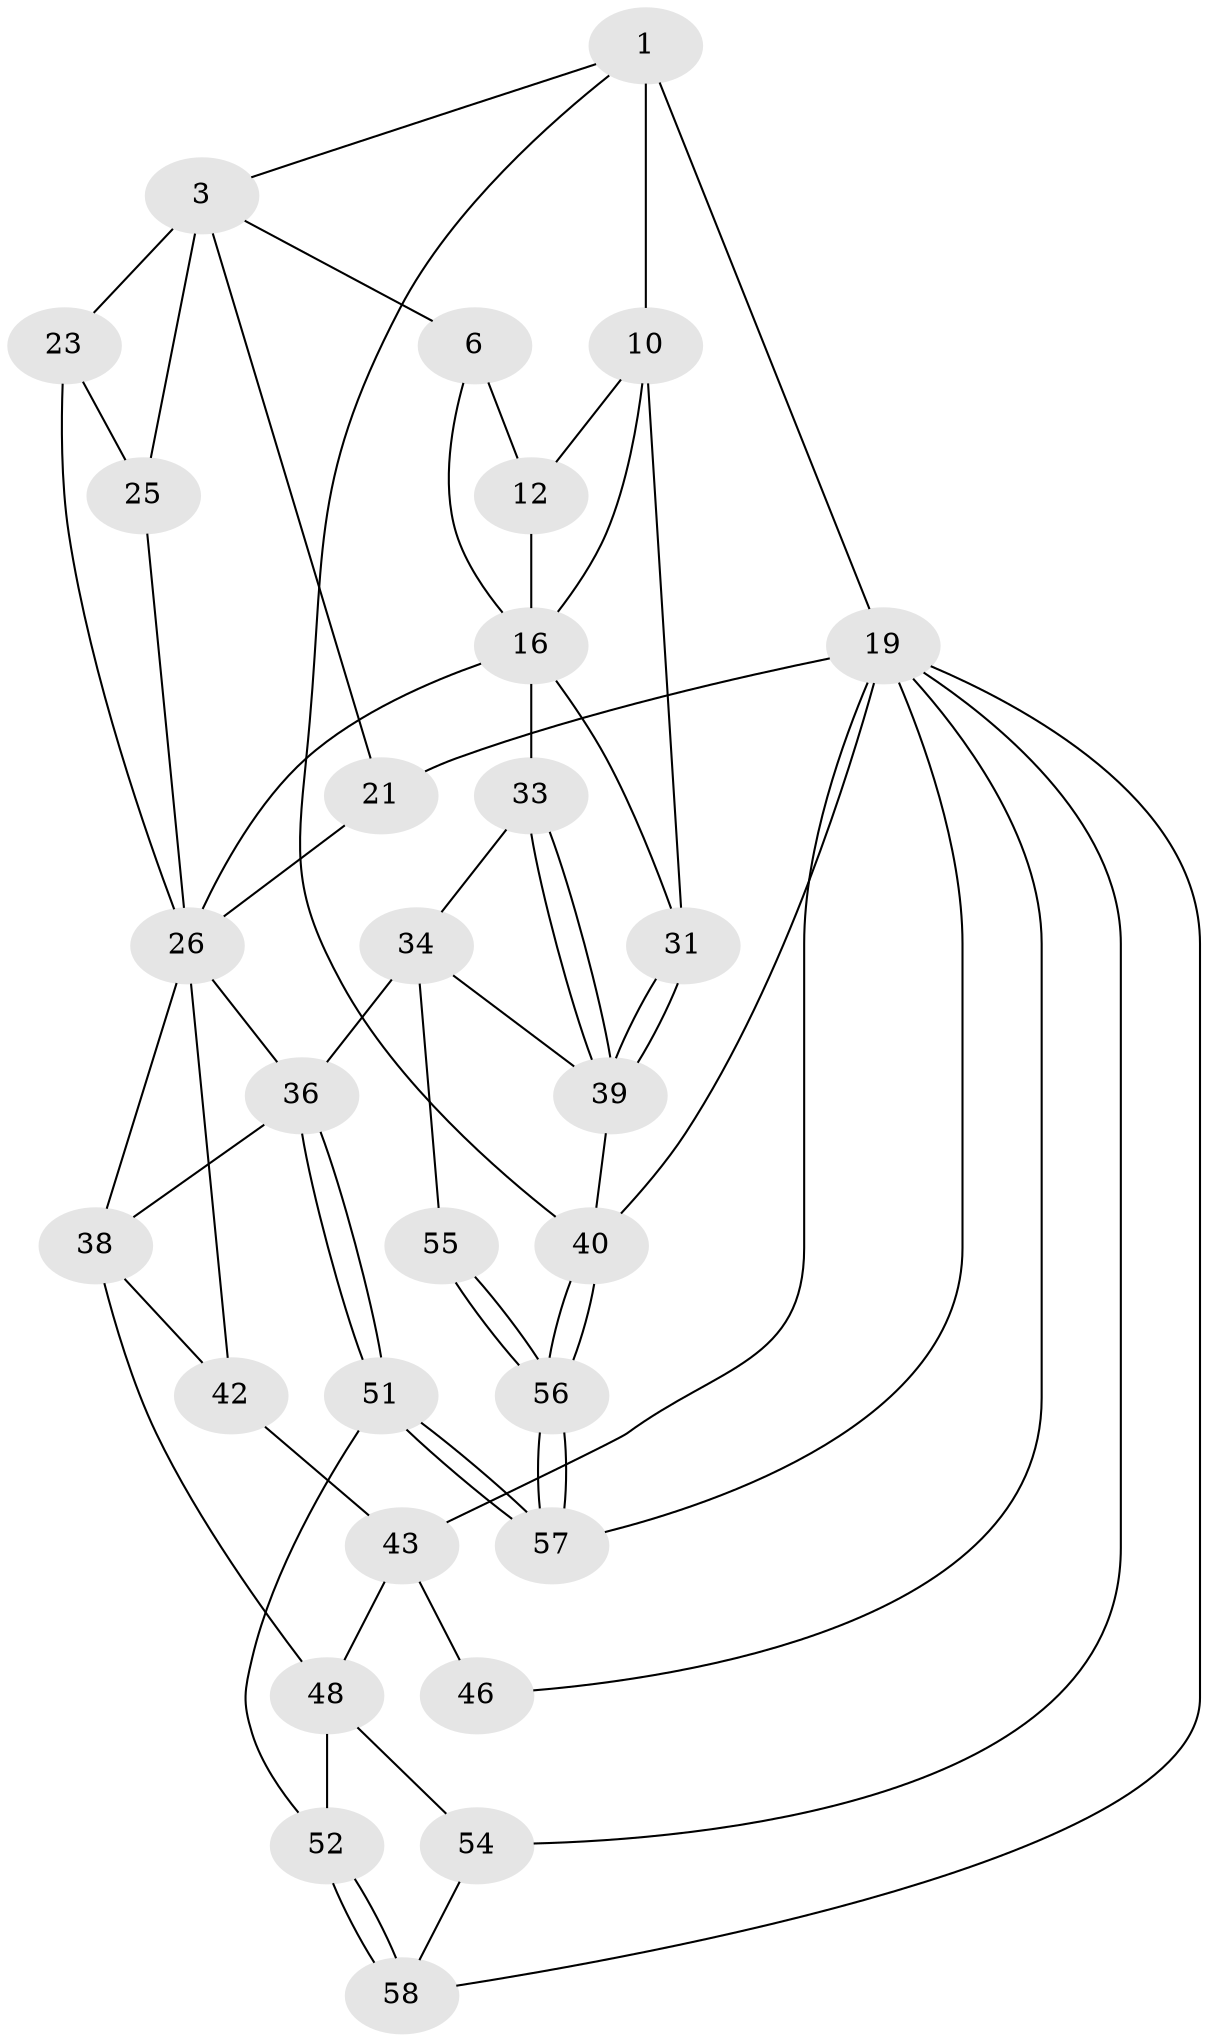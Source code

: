 // original degree distribution, {3: 0.03389830508474576, 4: 0.2542372881355932, 5: 0.5084745762711864, 6: 0.2033898305084746}
// Generated by graph-tools (version 1.1) at 2025/16/03/09/25 04:16:54]
// undirected, 29 vertices, 62 edges
graph export_dot {
graph [start="1"]
  node [color=gray90,style=filled];
  1 [pos="+0.7738165234763723+0",super="+2+9"];
  3 [pos="+0.30255077780987116+0.043067592793027624",super="+4+20"];
  6 [pos="+0.5262699072297758+0.1831735024355698",super="+7+15"];
  10 [pos="+1+0.25626332509775385",super="+11"];
  12 [pos="+0.8381603157569794+0.17303640817974072",super="+13"];
  16 [pos="+0.721491335581711+0.41532558822817284",super="+17+18"];
  19 [pos="+0+0",super="+22+47"];
  21 [pos="+0.21307905480052142+0.3778424924740356"];
  23 [pos="+0.39705790040644795+0.3914565967296572",super="+24"];
  25 [pos="+0.509647760450068+0.2636326561645265"];
  26 [pos="+0.598432486953517+0.5092724495750818",super="+27"];
  31 [pos="+1+0.2678232347845997"];
  33 [pos="+0.9262784750263555+0.6609667282286539"];
  34 [pos="+0.8878599334463285+0.6846005595190165",super="+53+35"];
  36 [pos="+0.5923520577001948+0.7135036722653365",super="+37"];
  38 [pos="+0.35595267405770775+0.5661906475765508",super="+45"];
  39 [pos="+1+0.6557141338709831",super="+41"];
  40 [pos="+1+1"];
  42 [pos="+0.20736592679706858+0.5646929264793403"];
  43 [pos="+0.19383277555005396+0.5655807483611153",super="+44+50"];
  46 [pos="+0+0.5209539493187246"];
  48 [pos="+0.33302499403622526+0.7630170354064777",super="+49"];
  51 [pos="+0.5270935724576551+0.7845358602222562"];
  52 [pos="+0.46308721931693797+0.7860897982615764"];
  54 [pos="+0.1554684734716336+0.8553435477271969"];
  55 [pos="+0.7933598469756984+0.91773776423944"];
  56 [pos="+0.8426932378148055+1"];
  57 [pos="+0.54737999762391+1"];
  58 [pos="+0.22872535582744746+1"];
  1 -- 3;
  1 -- 19 [weight=2];
  1 -- 40;
  1 -- 10;
  3 -- 25;
  3 -- 6;
  3 -- 23 [weight=2];
  3 -- 21;
  6 -- 12 [weight=2];
  6 -- 16;
  10 -- 31;
  10 -- 12;
  10 -- 16;
  12 -- 16;
  16 -- 26;
  16 -- 33;
  16 -- 31;
  19 -- 21;
  19 -- 43;
  19 -- 54;
  19 -- 40;
  19 -- 57;
  19 -- 58;
  19 -- 46;
  21 -- 26;
  23 -- 25;
  23 -- 26;
  25 -- 26;
  26 -- 36;
  26 -- 42;
  26 -- 38;
  31 -- 39;
  31 -- 39;
  33 -- 34;
  33 -- 39;
  33 -- 39;
  34 -- 55 [weight=2];
  34 -- 39;
  34 -- 36;
  36 -- 51;
  36 -- 51;
  36 -- 38;
  38 -- 48;
  38 -- 42;
  39 -- 40;
  40 -- 56;
  40 -- 56;
  42 -- 43;
  43 -- 46 [weight=2];
  43 -- 48;
  48 -- 52;
  48 -- 54;
  51 -- 52;
  51 -- 57;
  51 -- 57;
  52 -- 58;
  52 -- 58;
  54 -- 58;
  55 -- 56;
  55 -- 56;
  56 -- 57;
  56 -- 57;
}
